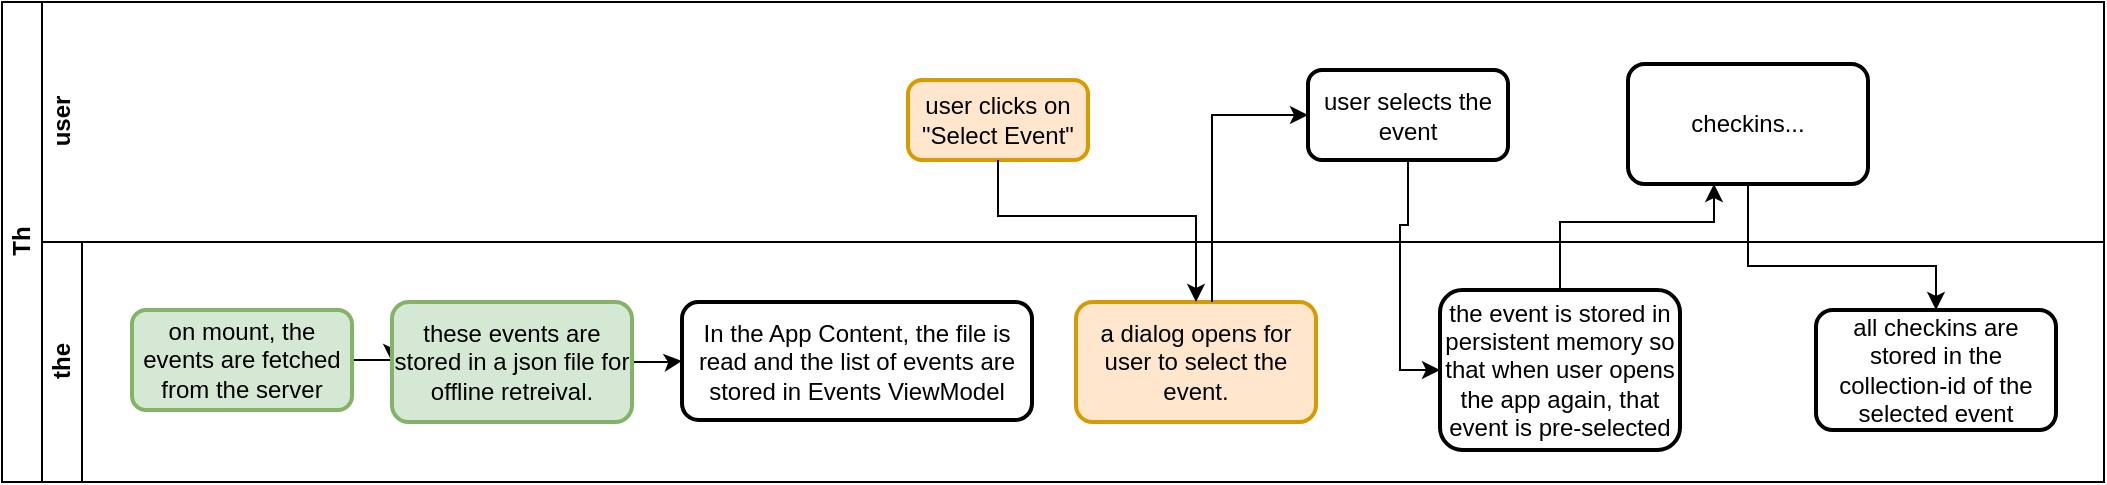 <mxfile version="22.1.15" type="github">
  <diagram name="Page-1" id="e16I_iggwwKTDk8mDlf-">
    <mxGraphModel dx="734" dy="409" grid="0" gridSize="10" guides="1" tooltips="1" connect="1" arrows="1" fold="1" page="0" pageScale="1" pageWidth="850" pageHeight="1100" math="0" shadow="0">
      <root>
        <mxCell id="0" />
        <mxCell id="1" parent="0" />
        <mxCell id="yOfnd-_MH76rNG8jAbrq-1" value="Th" style="swimlane;childLayout=stackLayout;resizeParent=1;resizeParentMax=0;horizontal=0;startSize=20;horizontalStack=0;html=1;" parent="1" vertex="1">
          <mxGeometry x="30" y="62" width="1051" height="240" as="geometry">
            <mxRectangle x="60" y="50" width="32" height="104" as="alternateBounds" />
          </mxGeometry>
        </mxCell>
        <mxCell id="yOfnd-_MH76rNG8jAbrq-2" value="&lt;div&gt;user&lt;/div&gt;" style="swimlane;startSize=20;horizontal=0;html=1;glass=0;swimlaneLine=0;rounded=0;arcSize=0;shadow=0;" parent="yOfnd-_MH76rNG8jAbrq-1" vertex="1">
          <mxGeometry x="20" width="1031" height="120" as="geometry">
            <mxRectangle x="20" width="558" height="26" as="alternateBounds" />
          </mxGeometry>
        </mxCell>
        <mxCell id="5NzwI8vK-NiVtR_CG50q-19" value="user selects the event" style="rounded=1;whiteSpace=wrap;html=1;absoluteArcSize=1;arcSize=14;strokeWidth=2;" vertex="1" parent="yOfnd-_MH76rNG8jAbrq-2">
          <mxGeometry x="633" y="34" width="100" height="45" as="geometry" />
        </mxCell>
        <mxCell id="yOfnd-_MH76rNG8jAbrq-3" value="the" style="swimlane;startSize=20;horizontal=0;html=1;" parent="yOfnd-_MH76rNG8jAbrq-1" vertex="1">
          <mxGeometry x="20" y="120" width="1031" height="120" as="geometry" />
        </mxCell>
        <mxCell id="yOfnd-_MH76rNG8jAbrq-5" value="user clicks on &quot;Select Event&quot;" style="rounded=1;whiteSpace=wrap;html=1;absoluteArcSize=1;arcSize=14;strokeWidth=2;fillColor=#ffe6cc;strokeColor=#d79b00;" parent="yOfnd-_MH76rNG8jAbrq-3" vertex="1">
          <mxGeometry x="433" y="-81" width="90" height="40" as="geometry" />
        </mxCell>
        <mxCell id="5NzwI8vK-NiVtR_CG50q-21" value="checkins..." style="whiteSpace=wrap;html=1;rounded=1;arcSize=14;strokeWidth=2;" vertex="1" parent="yOfnd-_MH76rNG8jAbrq-3">
          <mxGeometry x="793" y="-89" width="120" height="60" as="geometry" />
        </mxCell>
        <mxCell id="5NzwI8vK-NiVtR_CG50q-25" value="" style="edgeStyle=orthogonalEdgeStyle;rounded=0;orthogonalLoop=1;jettySize=auto;html=1;" edge="1" parent="yOfnd-_MH76rNG8jAbrq-3" source="yOfnd-_MH76rNG8jAbrq-6" target="5NzwI8vK-NiVtR_CG50q-24">
          <mxGeometry relative="1" as="geometry" />
        </mxCell>
        <mxCell id="yOfnd-_MH76rNG8jAbrq-6" value="on mount, the events are fetched from the server" style="rounded=1;whiteSpace=wrap;html=1;absoluteArcSize=1;arcSize=14;strokeWidth=2;fillColor=#d5e8d4;strokeColor=#82b366;" parent="yOfnd-_MH76rNG8jAbrq-3" vertex="1">
          <mxGeometry x="45" y="34" width="110" height="50" as="geometry" />
        </mxCell>
        <mxCell id="5NzwI8vK-NiVtR_CG50q-1" value="a dialog opens for user to select the event." style="whiteSpace=wrap;html=1;rounded=1;arcSize=14;strokeWidth=2;fillColor=#ffe6cc;strokeColor=#d79b00;" vertex="1" parent="yOfnd-_MH76rNG8jAbrq-3">
          <mxGeometry x="517" y="30" width="120" height="60" as="geometry" />
        </mxCell>
        <mxCell id="5NzwI8vK-NiVtR_CG50q-14" value="the event is stored in persistent memory so that when user opens the app again, that event is pre-selected" style="whiteSpace=wrap;html=1;rounded=1;arcSize=14;strokeWidth=2;" vertex="1" parent="yOfnd-_MH76rNG8jAbrq-3">
          <mxGeometry x="699" y="24" width="120" height="80" as="geometry" />
        </mxCell>
        <mxCell id="5NzwI8vK-NiVtR_CG50q-16" value="all checkins are stored in the collection-id of the selected event" style="whiteSpace=wrap;html=1;rounded=1;arcSize=14;strokeWidth=2;" vertex="1" parent="yOfnd-_MH76rNG8jAbrq-3">
          <mxGeometry x="887" y="34" width="120" height="60" as="geometry" />
        </mxCell>
        <mxCell id="5NzwI8vK-NiVtR_CG50q-2" value="" style="edgeStyle=orthogonalEdgeStyle;rounded=0;orthogonalLoop=1;jettySize=auto;html=1;" edge="1" parent="yOfnd-_MH76rNG8jAbrq-3" source="yOfnd-_MH76rNG8jAbrq-5" target="5NzwI8vK-NiVtR_CG50q-1">
          <mxGeometry relative="1" as="geometry">
            <Array as="points">
              <mxPoint x="478" y="-13" />
              <mxPoint x="577" y="-13" />
            </Array>
          </mxGeometry>
        </mxCell>
        <mxCell id="5NzwI8vK-NiVtR_CG50q-22" value="" style="edgeStyle=orthogonalEdgeStyle;rounded=0;orthogonalLoop=1;jettySize=auto;html=1;" edge="1" parent="yOfnd-_MH76rNG8jAbrq-3" source="5NzwI8vK-NiVtR_CG50q-14" target="5NzwI8vK-NiVtR_CG50q-21">
          <mxGeometry relative="1" as="geometry">
            <Array as="points">
              <mxPoint x="759" y="-10" />
              <mxPoint x="836" y="-10" />
            </Array>
          </mxGeometry>
        </mxCell>
        <mxCell id="5NzwI8vK-NiVtR_CG50q-23" style="edgeStyle=orthogonalEdgeStyle;rounded=0;orthogonalLoop=1;jettySize=auto;html=1;entryX=0.5;entryY=0;entryDx=0;entryDy=0;" edge="1" parent="yOfnd-_MH76rNG8jAbrq-3" source="5NzwI8vK-NiVtR_CG50q-21" target="5NzwI8vK-NiVtR_CG50q-16">
          <mxGeometry relative="1" as="geometry">
            <Array as="points">
              <mxPoint x="853" y="12" />
              <mxPoint x="947" y="12" />
            </Array>
          </mxGeometry>
        </mxCell>
        <mxCell id="5NzwI8vK-NiVtR_CG50q-27" value="" style="edgeStyle=orthogonalEdgeStyle;rounded=0;orthogonalLoop=1;jettySize=auto;html=1;" edge="1" parent="yOfnd-_MH76rNG8jAbrq-3" source="5NzwI8vK-NiVtR_CG50q-24" target="5NzwI8vK-NiVtR_CG50q-26">
          <mxGeometry relative="1" as="geometry" />
        </mxCell>
        <mxCell id="5NzwI8vK-NiVtR_CG50q-24" value="these events are stored in a json file for offline retreival." style="whiteSpace=wrap;html=1;rounded=1;arcSize=14;strokeWidth=2;fillColor=#d5e8d4;strokeColor=#82b366;" vertex="1" parent="yOfnd-_MH76rNG8jAbrq-3">
          <mxGeometry x="175" y="30" width="120" height="60" as="geometry" />
        </mxCell>
        <mxCell id="5NzwI8vK-NiVtR_CG50q-26" value="In the App Content, the file is read and the list of events are stored in Events ViewModel" style="whiteSpace=wrap;html=1;rounded=1;arcSize=14;strokeWidth=2;" vertex="1" parent="yOfnd-_MH76rNG8jAbrq-3">
          <mxGeometry x="320" y="30" width="175" height="59" as="geometry" />
        </mxCell>
        <mxCell id="5NzwI8vK-NiVtR_CG50q-20" style="edgeStyle=orthogonalEdgeStyle;rounded=0;orthogonalLoop=1;jettySize=auto;html=1;entryX=0;entryY=0.5;entryDx=0;entryDy=0;" edge="1" parent="yOfnd-_MH76rNG8jAbrq-1" source="5NzwI8vK-NiVtR_CG50q-19" target="5NzwI8vK-NiVtR_CG50q-14">
          <mxGeometry relative="1" as="geometry" />
        </mxCell>
        <mxCell id="5NzwI8vK-NiVtR_CG50q-15" value="" style="edgeStyle=orthogonalEdgeStyle;rounded=0;orthogonalLoop=1;jettySize=auto;html=1;entryX=0;entryY=0.5;entryDx=0;entryDy=0;" edge="1" parent="yOfnd-_MH76rNG8jAbrq-1" source="5NzwI8vK-NiVtR_CG50q-1" target="5NzwI8vK-NiVtR_CG50q-19">
          <mxGeometry relative="1" as="geometry">
            <Array as="points">
              <mxPoint x="605" y="57" />
            </Array>
          </mxGeometry>
        </mxCell>
      </root>
    </mxGraphModel>
  </diagram>
</mxfile>
